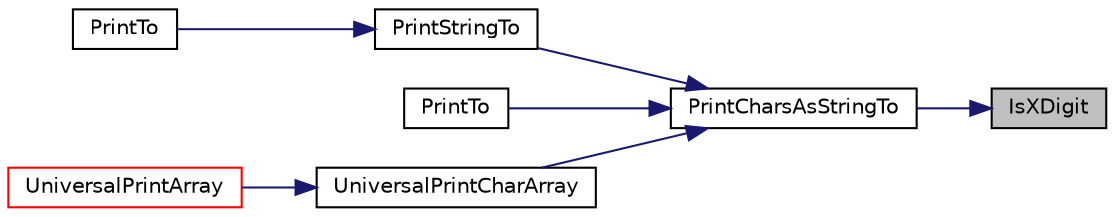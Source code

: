 digraph "IsXDigit"
{
 // INTERACTIVE_SVG=YES
 // LATEX_PDF_SIZE
  bgcolor="transparent";
  edge [fontname="Helvetica",fontsize="10",labelfontname="Helvetica",labelfontsize="10"];
  node [fontname="Helvetica",fontsize="10",shape=record];
  rankdir="RL";
  Node1 [label="IsXDigit",height=0.2,width=0.4,color="black", fillcolor="grey75", style="filled", fontcolor="black",tooltip=" "];
  Node1 -> Node2 [dir="back",color="midnightblue",fontsize="10",style="solid",fontname="Helvetica"];
  Node2 [label="PrintCharsAsStringTo",height=0.2,width=0.4,color="black",URL="$d0/da7/namespacetesting_1_1internal_a0be71e6d7cb274131c559193f81c83e2.html#a0be71e6d7cb274131c559193f81c83e2",tooltip=" "];
  Node2 -> Node3 [dir="back",color="midnightblue",fontsize="10",style="solid",fontname="Helvetica"];
  Node3 [label="PrintStringTo",height=0.2,width=0.4,color="black",URL="$d0/da7/namespacetesting_1_1internal_ad609167d8d6792b0fb186539e0e159bd.html#ad609167d8d6792b0fb186539e0e159bd",tooltip=" "];
  Node3 -> Node4 [dir="back",color="midnightblue",fontsize="10",style="solid",fontname="Helvetica"];
  Node4 [label="PrintTo",height=0.2,width=0.4,color="black",URL="$d0/da7/namespacetesting_1_1internal_af59b4f5d83276cd807c45063b14bad44.html#af59b4f5d83276cd807c45063b14bad44",tooltip=" "];
  Node2 -> Node5 [dir="back",color="midnightblue",fontsize="10",style="solid",fontname="Helvetica"];
  Node5 [label="PrintTo",height=0.2,width=0.4,color="black",URL="$d0/da7/namespacetesting_1_1internal_adc6c98306d40b53fd07be4e295102a0a.html#adc6c98306d40b53fd07be4e295102a0a",tooltip=" "];
  Node2 -> Node6 [dir="back",color="midnightblue",fontsize="10",style="solid",fontname="Helvetica"];
  Node6 [label="UniversalPrintCharArray",height=0.2,width=0.4,color="black",URL="$d0/da7/namespacetesting_1_1internal_ad896a4e4d9133ce43dc18b6038d95dc3.html#ad896a4e4d9133ce43dc18b6038d95dc3",tooltip=" "];
  Node6 -> Node7 [dir="back",color="midnightblue",fontsize="10",style="solid",fontname="Helvetica"];
  Node7 [label="UniversalPrintArray",height=0.2,width=0.4,color="red",URL="$d0/da7/namespacetesting_1_1internal_a070107e7a8205ad6ec4d538d52b15b38.html#a070107e7a8205ad6ec4d538d52b15b38",tooltip=" "];
}
